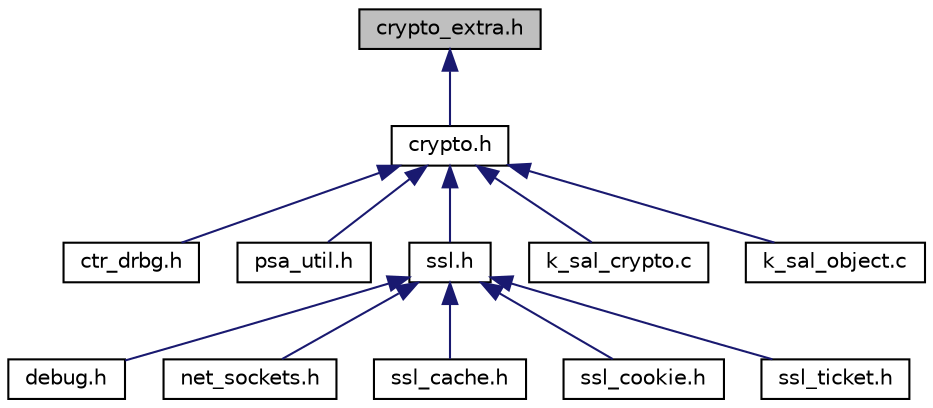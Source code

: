 digraph "crypto_extra.h"
{
 // LATEX_PDF_SIZE
  edge [fontname="Helvetica",fontsize="10",labelfontname="Helvetica",labelfontsize="10"];
  node [fontname="Helvetica",fontsize="10",shape=record];
  Node1 [label="crypto_extra.h",height=0.2,width=0.4,color="black", fillcolor="grey75", style="filled", fontcolor="black",tooltip="PSA cryptography module: Mbed TLS vendor extensions."];
  Node1 -> Node2 [dir="back",color="midnightblue",fontsize="10",style="solid",fontname="Helvetica"];
  Node2 [label="crypto.h",height=0.2,width=0.4,color="black", fillcolor="white", style="filled",URL="$crypto_8h.html",tooltip="Platform Security Architecture cryptography module."];
  Node2 -> Node3 [dir="back",color="midnightblue",fontsize="10",style="solid",fontname="Helvetica"];
  Node3 [label="ctr_drbg.h",height=0.2,width=0.4,color="black", fillcolor="white", style="filled",URL="$ctr__drbg_8h.html",tooltip="This file contains definitions and functions for the CTR_DRBG pseudorandom generator."];
  Node2 -> Node4 [dir="back",color="midnightblue",fontsize="10",style="solid",fontname="Helvetica"];
  Node4 [label="psa_util.h",height=0.2,width=0.4,color="black", fillcolor="white", style="filled",URL="$psa__util_8h.html",tooltip="Utility functions for the use of the PSA Crypto library."];
  Node2 -> Node5 [dir="back",color="midnightblue",fontsize="10",style="solid",fontname="Helvetica"];
  Node5 [label="ssl.h",height=0.2,width=0.4,color="black", fillcolor="white", style="filled",URL="$ssl_8h.html",tooltip="SSL/TLS functions."];
  Node5 -> Node6 [dir="back",color="midnightblue",fontsize="10",style="solid",fontname="Helvetica"];
  Node6 [label="debug.h",height=0.2,width=0.4,color="black", fillcolor="white", style="filled",URL="$debug_8h.html",tooltip="Functions for controlling and providing debug output from the library."];
  Node5 -> Node7 [dir="back",color="midnightblue",fontsize="10",style="solid",fontname="Helvetica"];
  Node7 [label="net_sockets.h",height=0.2,width=0.4,color="black", fillcolor="white", style="filled",URL="$net__sockets_8h.html",tooltip="Network sockets abstraction layer to integrate Mbed TLS into a BSD-style sockets API."];
  Node5 -> Node8 [dir="back",color="midnightblue",fontsize="10",style="solid",fontname="Helvetica"];
  Node8 [label="ssl_cache.h",height=0.2,width=0.4,color="black", fillcolor="white", style="filled",URL="$ssl__cache_8h.html",tooltip="SSL session cache implementation."];
  Node5 -> Node9 [dir="back",color="midnightblue",fontsize="10",style="solid",fontname="Helvetica"];
  Node9 [label="ssl_cookie.h",height=0.2,width=0.4,color="black", fillcolor="white", style="filled",URL="$ssl__cookie_8h.html",tooltip="DTLS cookie callbacks implementation."];
  Node5 -> Node10 [dir="back",color="midnightblue",fontsize="10",style="solid",fontname="Helvetica"];
  Node10 [label="ssl_ticket.h",height=0.2,width=0.4,color="black", fillcolor="white", style="filled",URL="$ssl__ticket_8h.html",tooltip="TLS server ticket callbacks implementation."];
  Node2 -> Node11 [dir="back",color="midnightblue",fontsize="10",style="solid",fontname="Helvetica"];
  Node11 [label="k_sal_crypto.c",height=0.2,width=0.4,color="black", fillcolor="white", style="filled",URL="$k__sal__crypto_8c.html",tooltip="SAL crypto for Generic PSA."];
  Node2 -> Node12 [dir="back",color="midnightblue",fontsize="10",style="solid",fontname="Helvetica"];
  Node12 [label="k_sal_object.c",height=0.2,width=0.4,color="black", fillcolor="white", style="filled",URL="$k__sal__object_8c.html",tooltip="SAL object for Generic PSA."];
}
